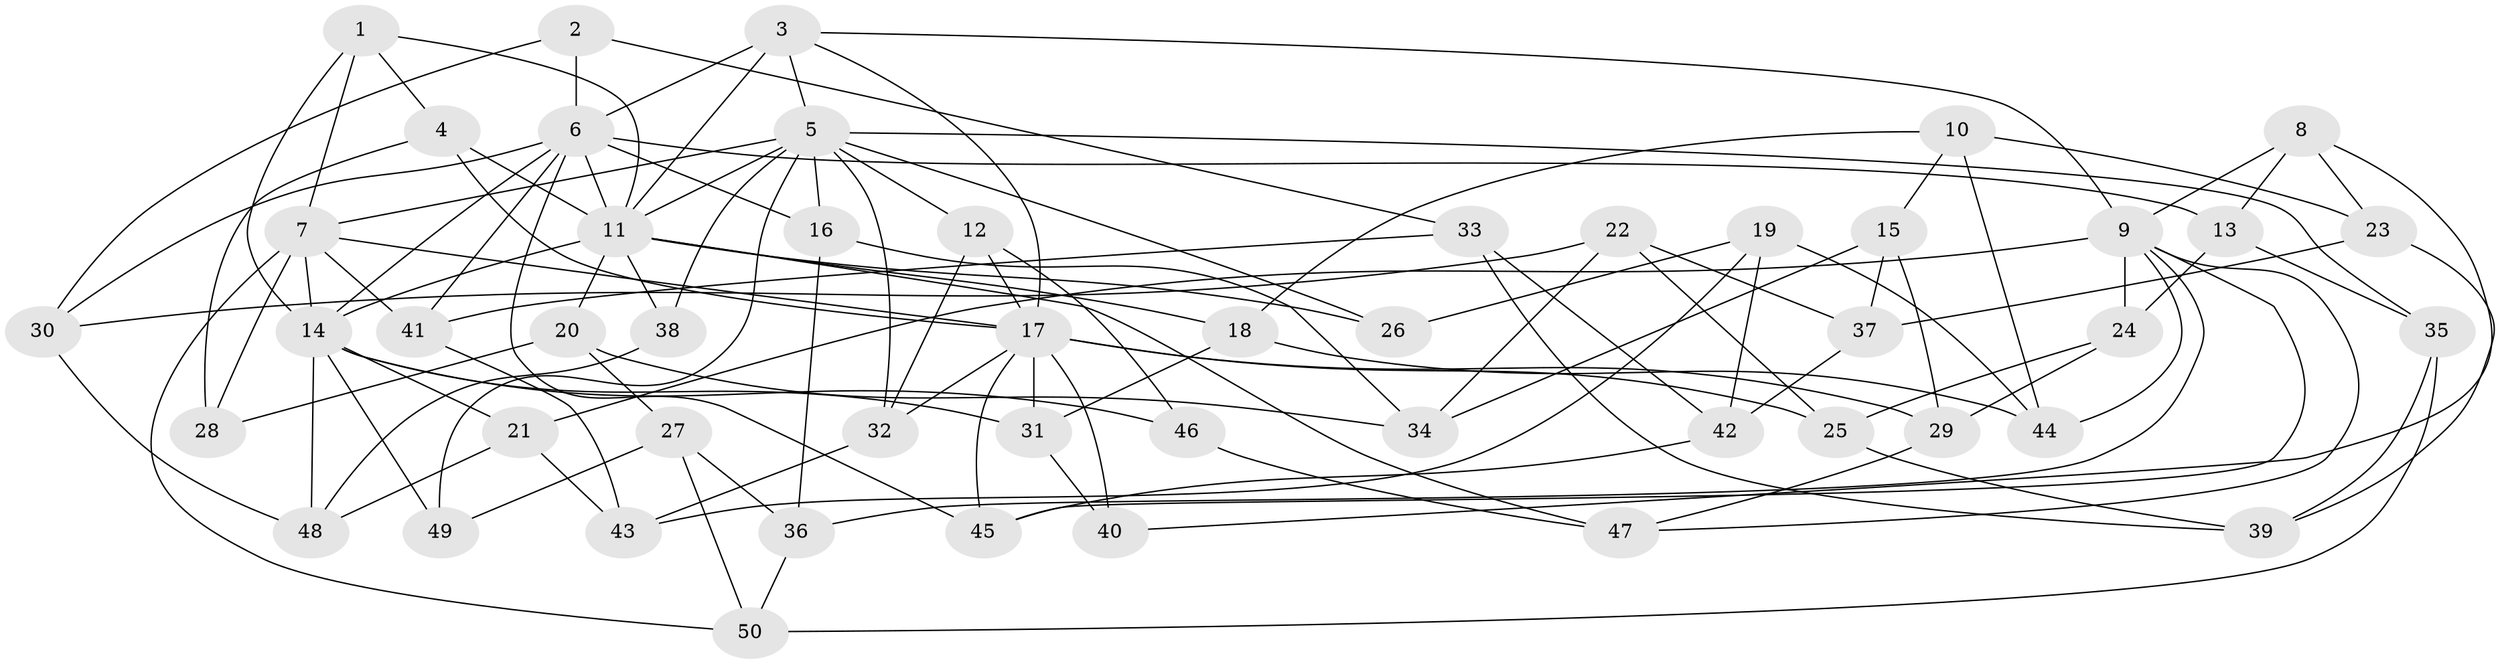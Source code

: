 // original degree distribution, {4: 1.0}
// Generated by graph-tools (version 1.1) at 2025/53/03/04/25 22:53:44]
// undirected, 50 vertices, 115 edges
graph export_dot {
  node [color=gray90,style=filled];
  1;
  2;
  3;
  4;
  5;
  6;
  7;
  8;
  9;
  10;
  11;
  12;
  13;
  14;
  15;
  16;
  17;
  18;
  19;
  20;
  21;
  22;
  23;
  24;
  25;
  26;
  27;
  28;
  29;
  30;
  31;
  32;
  33;
  34;
  35;
  36;
  37;
  38;
  39;
  40;
  41;
  42;
  43;
  44;
  45;
  46;
  47;
  48;
  49;
  50;
  1 -- 4 [weight=1.0];
  1 -- 7 [weight=1.0];
  1 -- 11 [weight=1.0];
  1 -- 14 [weight=1.0];
  2 -- 6 [weight=2.0];
  2 -- 30 [weight=1.0];
  2 -- 33 [weight=1.0];
  3 -- 5 [weight=1.0];
  3 -- 6 [weight=3.0];
  3 -- 9 [weight=3.0];
  3 -- 11 [weight=2.0];
  3 -- 17 [weight=1.0];
  4 -- 11 [weight=1.0];
  4 -- 17 [weight=1.0];
  4 -- 28 [weight=1.0];
  5 -- 7 [weight=1.0];
  5 -- 11 [weight=1.0];
  5 -- 12 [weight=1.0];
  5 -- 16 [weight=1.0];
  5 -- 26 [weight=2.0];
  5 -- 32 [weight=1.0];
  5 -- 35 [weight=1.0];
  5 -- 38 [weight=2.0];
  5 -- 49 [weight=1.0];
  6 -- 11 [weight=1.0];
  6 -- 13 [weight=1.0];
  6 -- 14 [weight=1.0];
  6 -- 16 [weight=1.0];
  6 -- 30 [weight=1.0];
  6 -- 41 [weight=1.0];
  6 -- 45 [weight=1.0];
  7 -- 14 [weight=2.0];
  7 -- 17 [weight=2.0];
  7 -- 28 [weight=2.0];
  7 -- 41 [weight=1.0];
  7 -- 50 [weight=1.0];
  8 -- 9 [weight=1.0];
  8 -- 13 [weight=1.0];
  8 -- 23 [weight=1.0];
  8 -- 40 [weight=1.0];
  9 -- 21 [weight=1.0];
  9 -- 24 [weight=1.0];
  9 -- 36 [weight=1.0];
  9 -- 44 [weight=1.0];
  9 -- 45 [weight=1.0];
  9 -- 47 [weight=1.0];
  10 -- 15 [weight=1.0];
  10 -- 18 [weight=1.0];
  10 -- 23 [weight=1.0];
  10 -- 44 [weight=1.0];
  11 -- 14 [weight=1.0];
  11 -- 18 [weight=1.0];
  11 -- 20 [weight=1.0];
  11 -- 26 [weight=1.0];
  11 -- 38 [weight=1.0];
  11 -- 47 [weight=1.0];
  12 -- 17 [weight=1.0];
  12 -- 32 [weight=1.0];
  12 -- 46 [weight=1.0];
  13 -- 24 [weight=1.0];
  13 -- 35 [weight=1.0];
  14 -- 21 [weight=1.0];
  14 -- 31 [weight=1.0];
  14 -- 46 [weight=2.0];
  14 -- 48 [weight=1.0];
  14 -- 49 [weight=2.0];
  15 -- 29 [weight=1.0];
  15 -- 34 [weight=1.0];
  15 -- 37 [weight=1.0];
  16 -- 34 [weight=1.0];
  16 -- 36 [weight=1.0];
  17 -- 25 [weight=1.0];
  17 -- 29 [weight=1.0];
  17 -- 31 [weight=1.0];
  17 -- 32 [weight=1.0];
  17 -- 40 [weight=2.0];
  17 -- 45 [weight=1.0];
  18 -- 31 [weight=1.0];
  18 -- 44 [weight=1.0];
  19 -- 26 [weight=1.0];
  19 -- 42 [weight=1.0];
  19 -- 43 [weight=1.0];
  19 -- 44 [weight=1.0];
  20 -- 27 [weight=1.0];
  20 -- 28 [weight=1.0];
  20 -- 34 [weight=1.0];
  21 -- 43 [weight=1.0];
  21 -- 48 [weight=1.0];
  22 -- 25 [weight=1.0];
  22 -- 30 [weight=1.0];
  22 -- 34 [weight=1.0];
  22 -- 37 [weight=1.0];
  23 -- 37 [weight=1.0];
  23 -- 39 [weight=1.0];
  24 -- 25 [weight=1.0];
  24 -- 29 [weight=1.0];
  25 -- 39 [weight=1.0];
  27 -- 36 [weight=1.0];
  27 -- 49 [weight=1.0];
  27 -- 50 [weight=1.0];
  29 -- 47 [weight=1.0];
  30 -- 48 [weight=1.0];
  31 -- 40 [weight=1.0];
  32 -- 43 [weight=1.0];
  33 -- 39 [weight=1.0];
  33 -- 41 [weight=1.0];
  33 -- 42 [weight=1.0];
  35 -- 39 [weight=1.0];
  35 -- 50 [weight=1.0];
  36 -- 50 [weight=1.0];
  37 -- 42 [weight=1.0];
  38 -- 48 [weight=1.0];
  41 -- 43 [weight=1.0];
  42 -- 45 [weight=1.0];
  46 -- 47 [weight=1.0];
}
